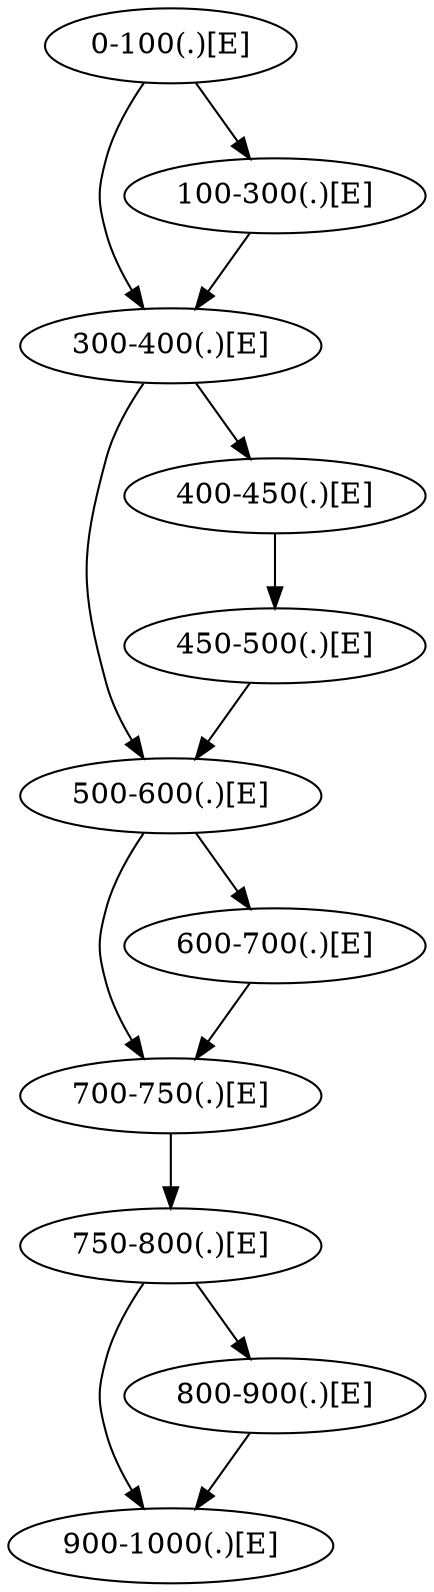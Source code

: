 strict digraph G {
"300-400(.)[E]" [data="[ID=G1.1,cov=0.10,+],[ID=G2.1,cov=0.10,+]"];
"700-750(.)[E]" [data="[ID=G1.1,cov=0.05,+],[ID=G2.1,cov=0.05,+],[ID=G3.1,cov=0.05,+]"];
"100-300(.)[E]" [data="[ID=G2.1,cov=0.20,+]"];
"500-600(.)[E]" [data="[ID=G1.1,cov=0.10,+],[ID=G2.1,cov=0.10,+],[ID=G3.1,cov=0.10,+]"];
"600-700(.)[E]" [data="[ID=G2.1,cov=0.10,+],[ID=G3.1,cov=0.10,+]"];
"400-450(.)[E]" [data="[ID=G2.1,cov=0.05,+]"];
"0-100(.)[E]" [data="[ID=G1.1,cov=0.10,+],[ID=G2.1,cov=0.10,+]"];
"900-1000(.)[E]" [data="[ID=G1.1,cov=0.10,+],[ID=G2.1,cov=0.10,+]"];
"750-800(.)[E]" [data="[ID=G1.1,cov=0.05,+],[ID=G2.1,cov=0.05,+]"];
"450-500(.)[E]" [data="[ID=G2.1,cov=0.05,+],[ID=G3.1,cov=0.05,+]"];
"800-900(.)[E]" [data="[ID=G2.1,cov=0.10,+]"];
"300-400(.)[E]" -> "500-600(.)[E]";
"300-400(.)[E]" -> "400-450(.)[E]";
"700-750(.)[E]" -> "750-800(.)[E]";
"100-300(.)[E]" -> "300-400(.)[E]";
"500-600(.)[E]" -> "700-750(.)[E]";
"500-600(.)[E]" -> "600-700(.)[E]";
"600-700(.)[E]" -> "700-750(.)[E]";
"400-450(.)[E]" -> "450-500(.)[E]";
"0-100(.)[E]" -> "300-400(.)[E]";
"0-100(.)[E]" -> "100-300(.)[E]";
"750-800(.)[E]" -> "900-1000(.)[E]";
"750-800(.)[E]" -> "800-900(.)[E]";
"450-500(.)[E]" -> "500-600(.)[E]";
"800-900(.)[E]" -> "900-1000(.)[E]";
}

